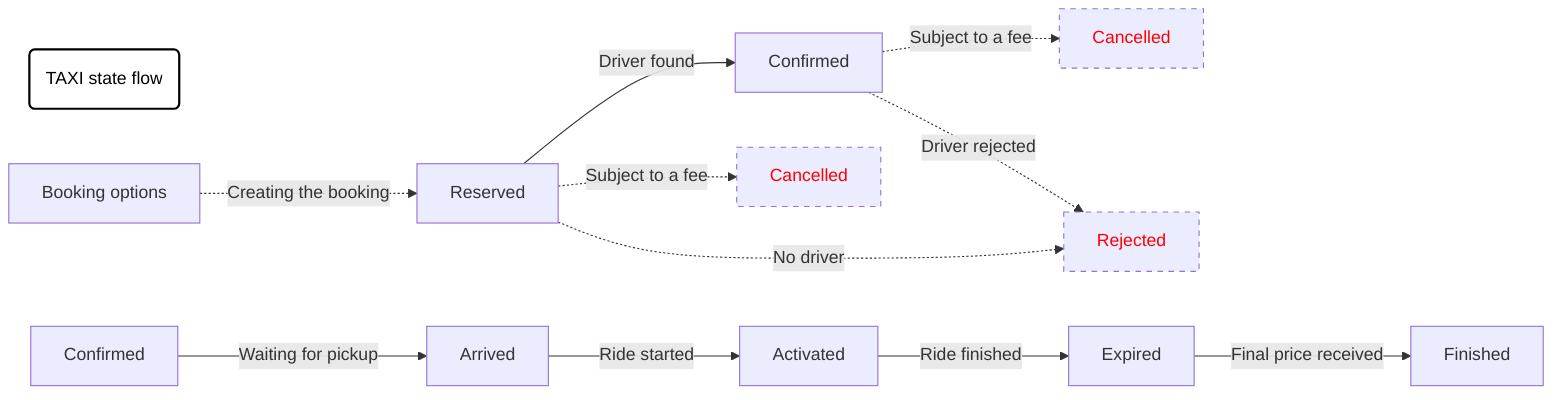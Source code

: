 graph LR
  label1(TAXI state flow)
  %% MermaidJS workflow graph for Taxi TSP
  %% Use https://mermaid-js.github.io/mermaid-live-editor/ to edit
  Options[Booking options] -.->|Creating the booking| Reserved
  Confirmed -.->|Subject to a fee| Cancelled
  Confirmed -.->|Driver rejected| Rejected
  Reserved -.->|No driver| Rejected
  Reserved -->|Driver found| Confirmed
  Reserved -.->|Subject to a fee| Cancelled2["Cancelled"]
  Confirmed2[Confirmed] -->|Waiting for pickup| Arrived
  Arrived -->|Ride started| Activated
  Activated -->|Ride finished| Expired
  Expired -->|Final price received| Finished
  style Cancelled color:red,stroke-dasharray: 5, 5
  style Cancelled2 color:red,stroke-dasharray: 5, 5
  style Rejected color:red,stroke-dasharray: 5, 5
  style label1 stroke-width:2px,color:black,stroke:black,fill:white